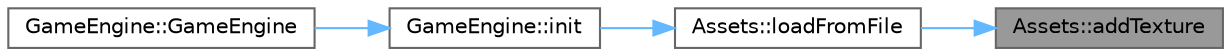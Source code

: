 digraph "Assets::addTexture"
{
 // LATEX_PDF_SIZE
  bgcolor="transparent";
  edge [fontname=Helvetica,fontsize=10,labelfontname=Helvetica,labelfontsize=10];
  node [fontname=Helvetica,fontsize=10,shape=box,height=0.2,width=0.4];
  rankdir="RL";
  Node1 [id="Node000001",label="Assets::addTexture",height=0.2,width=0.4,color="gray40", fillcolor="grey60", style="filled", fontcolor="black",tooltip=" "];
  Node1 -> Node2 [id="edge1_Node000001_Node000002",dir="back",color="steelblue1",style="solid",tooltip=" "];
  Node2 [id="Node000002",label="Assets::loadFromFile",height=0.2,width=0.4,color="grey40", fillcolor="white", style="filled",URL="$class_assets.html#a0bc45e2fee19dfd8e7fd75599d232a30",tooltip=" "];
  Node2 -> Node3 [id="edge2_Node000002_Node000003",dir="back",color="steelblue1",style="solid",tooltip=" "];
  Node3 [id="Node000003",label="GameEngine::init",height=0.2,width=0.4,color="grey40", fillcolor="white", style="filled",URL="$class_game_engine.html#afdc1acd2cec0663921353540226aa839",tooltip=" "];
  Node3 -> Node4 [id="edge3_Node000003_Node000004",dir="back",color="steelblue1",style="solid",tooltip=" "];
  Node4 [id="Node000004",label="GameEngine::GameEngine",height=0.2,width=0.4,color="grey40", fillcolor="white", style="filled",URL="$class_game_engine.html#abe812095783a1aa3ddcbee5480daef74",tooltip=" "];
}
